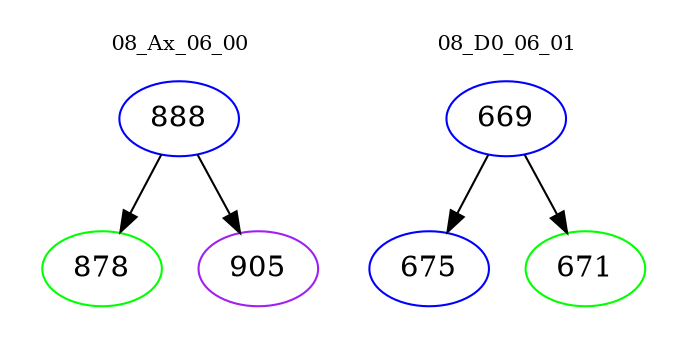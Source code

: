 digraph{
subgraph cluster_0 {
color = white
label = "08_Ax_06_00";
fontsize=10;
T0_888 [label="888", color="blue"]
T0_888 -> T0_878 [color="black"]
T0_878 [label="878", color="green"]
T0_888 -> T0_905 [color="black"]
T0_905 [label="905", color="purple"]
}
subgraph cluster_1 {
color = white
label = "08_D0_06_01";
fontsize=10;
T1_669 [label="669", color="blue"]
T1_669 -> T1_675 [color="black"]
T1_675 [label="675", color="blue"]
T1_669 -> T1_671 [color="black"]
T1_671 [label="671", color="green"]
}
}
